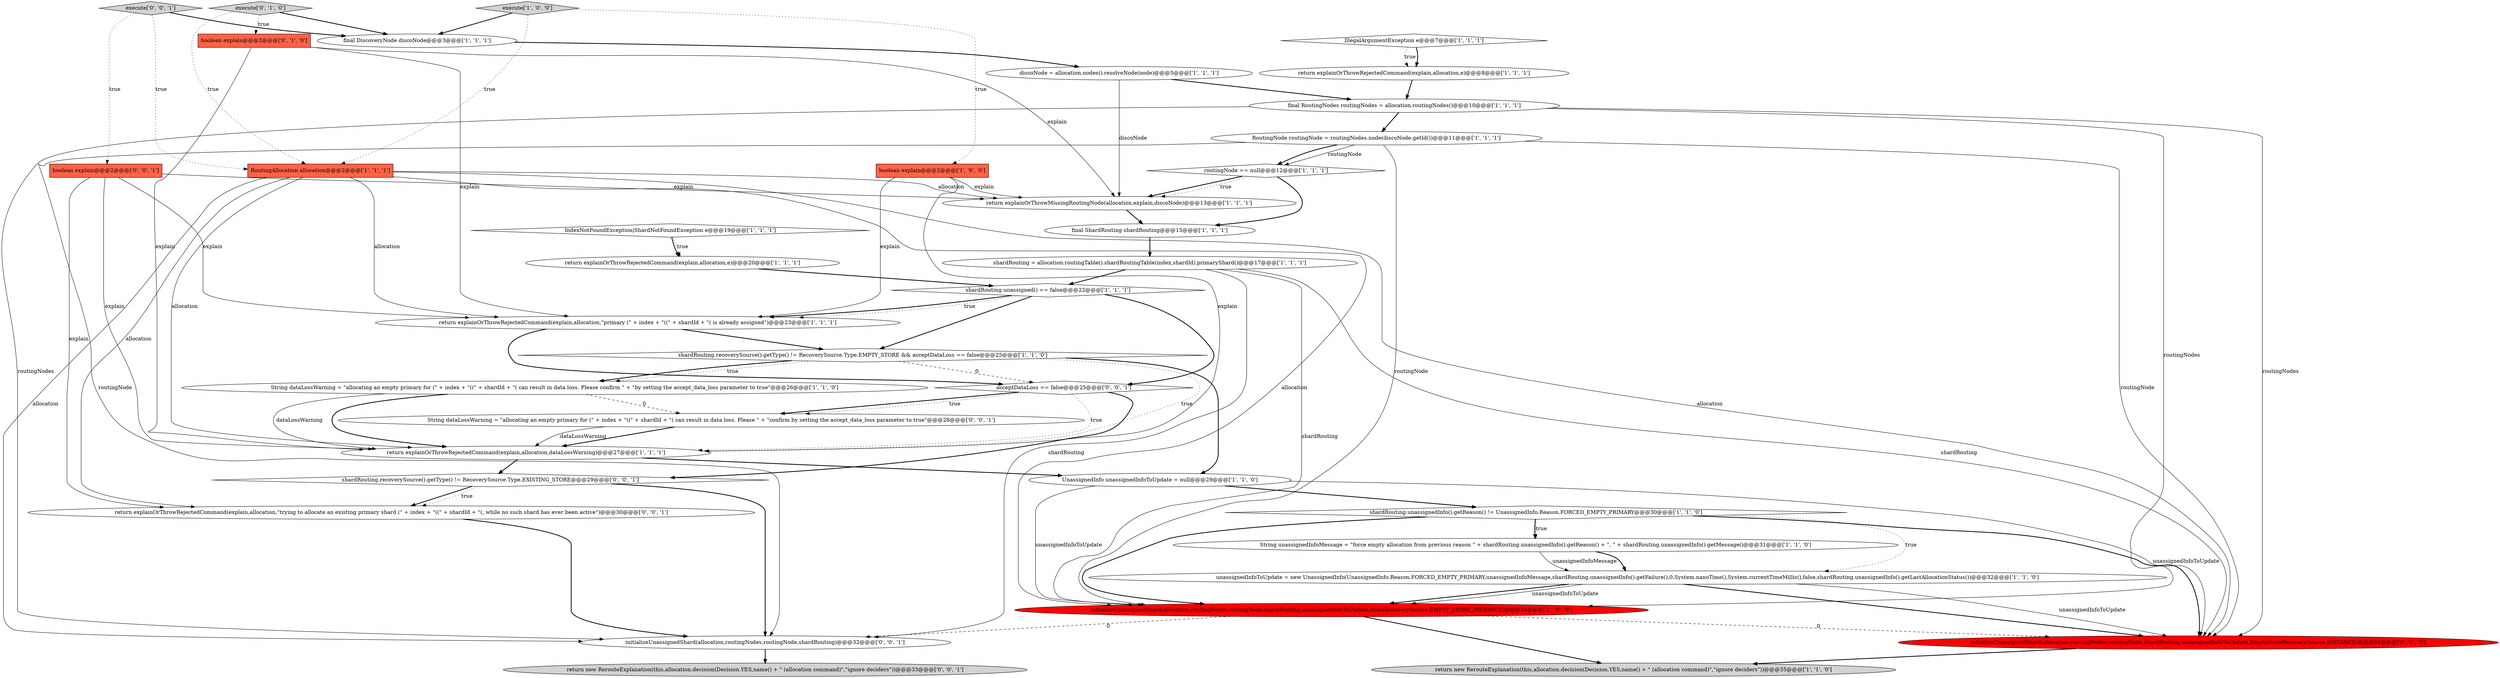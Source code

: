 digraph {
27 [style = filled, label = "boolean explain@@@2@@@['0', '1', '0']", fillcolor = tomato, shape = box image = "AAA0AAABBB2BBB"];
1 [style = filled, label = "UnassignedInfo unassignedInfoToUpdate = null@@@29@@@['1', '1', '0']", fillcolor = white, shape = ellipse image = "AAA0AAABBB1BBB"];
3 [style = filled, label = "String unassignedInfoMessage = \"force empty allocation from previous reason \" + shardRouting.unassignedInfo().getReason() + \", \" + shardRouting.unassignedInfo().getMessage()@@@31@@@['1', '1', '0']", fillcolor = white, shape = ellipse image = "AAA0AAABBB1BBB"];
5 [style = filled, label = "shardRouting.unassigned() == false@@@22@@@['1', '1', '1']", fillcolor = white, shape = diamond image = "AAA0AAABBB1BBB"];
6 [style = filled, label = "IndexNotFoundException|ShardNotFoundException e@@@19@@@['1', '1', '1']", fillcolor = white, shape = diamond image = "AAA0AAABBB1BBB"];
34 [style = filled, label = "return explainOrThrowRejectedCommand(explain,allocation,\"trying to allocate an existing primary shard (\" + index + \"((\" + shardId + \"(, while no such shard has ever been active\")@@@30@@@['0', '0', '1']", fillcolor = white, shape = ellipse image = "AAA0AAABBB3BBB"];
35 [style = filled, label = "execute['0', '0', '1']", fillcolor = lightgray, shape = diamond image = "AAA0AAABBB3BBB"];
22 [style = filled, label = "execute['1', '0', '0']", fillcolor = lightgray, shape = diamond image = "AAA0AAABBB1BBB"];
25 [style = filled, label = "routingNode == null@@@12@@@['1', '1', '1']", fillcolor = white, shape = diamond image = "AAA0AAABBB1BBB"];
29 [style = filled, label = "boolean explain@@@2@@@['0', '0', '1']", fillcolor = tomato, shape = box image = "AAA0AAABBB3BBB"];
24 [style = filled, label = "final RoutingNodes routingNodes = allocation.routingNodes()@@@10@@@['1', '1', '1']", fillcolor = white, shape = ellipse image = "AAA0AAABBB1BBB"];
20 [style = filled, label = "return new RerouteExplanation(this,allocation.decision(Decision.YES,name() + \" (allocation command)\",\"ignore deciders\"))@@@35@@@['1', '1', '0']", fillcolor = lightgray, shape = ellipse image = "AAA0AAABBB1BBB"];
32 [style = filled, label = "shardRouting.recoverySource().getType() != RecoverySource.Type.EXISTING_STORE@@@29@@@['0', '0', '1']", fillcolor = white, shape = diamond image = "AAA0AAABBB3BBB"];
15 [style = filled, label = "return explainOrThrowMissingRoutingNode(allocation,explain,discoNode)@@@13@@@['1', '1', '1']", fillcolor = white, shape = ellipse image = "AAA0AAABBB1BBB"];
33 [style = filled, label = "return new RerouteExplanation(this,allocation.decision(Decision.YES,name() + \" (allocation command)\",\"ignore deciders\"))@@@33@@@['0', '0', '1']", fillcolor = lightgray, shape = ellipse image = "AAA0AAABBB3BBB"];
11 [style = filled, label = "final ShardRouting shardRouting@@@15@@@['1', '1', '1']", fillcolor = white, shape = ellipse image = "AAA0AAABBB1BBB"];
23 [style = filled, label = "RoutingNode routingNode = routingNodes.node(discoNode.getId())@@@11@@@['1', '1', '1']", fillcolor = white, shape = ellipse image = "AAA0AAABBB1BBB"];
18 [style = filled, label = "final DiscoveryNode discoNode@@@3@@@['1', '1', '1']", fillcolor = white, shape = ellipse image = "AAA0AAABBB1BBB"];
2 [style = filled, label = "return explainOrThrowRejectedCommand(explain,allocation,dataLossWarning)@@@27@@@['1', '1', '1']", fillcolor = white, shape = ellipse image = "AAA0AAABBB1BBB"];
0 [style = filled, label = "discoNode = allocation.nodes().resolveNode(node)@@@5@@@['1', '1', '1']", fillcolor = white, shape = ellipse image = "AAA0AAABBB1BBB"];
31 [style = filled, label = "String dataLossWarning = \"allocating an empty primary for (\" + index + \"((\" + shardId + \"( can result in data loss. Please \" + \"confirm by setting the accept_data_loss parameter to true\"@@@26@@@['0', '0', '1']", fillcolor = white, shape = ellipse image = "AAA0AAABBB3BBB"];
36 [style = filled, label = "initializeUnassignedShard(allocation,routingNodes,routingNode,shardRouting)@@@32@@@['0', '0', '1']", fillcolor = white, shape = ellipse image = "AAA0AAABBB3BBB"];
26 [style = filled, label = "execute['0', '1', '0']", fillcolor = lightgray, shape = diamond image = "AAA0AAABBB2BBB"];
4 [style = filled, label = "IllegalArgumentException e@@@7@@@['1', '1', '1']", fillcolor = white, shape = diamond image = "AAA0AAABBB1BBB"];
7 [style = filled, label = "shardRouting.recoverySource().getType() != RecoverySource.Type.EMPTY_STORE && acceptDataLoss == false@@@25@@@['1', '1', '0']", fillcolor = white, shape = diamond image = "AAA0AAABBB1BBB"];
8 [style = filled, label = "String dataLossWarning = \"allocating an empty primary for (\" + index + \"((\" + shardId + \"( can result in data loss. Please confirm \" + \"by setting the accept_data_loss parameter to true\"@@@26@@@['1', '1', '0']", fillcolor = white, shape = ellipse image = "AAA0AAABBB1BBB"];
14 [style = filled, label = "return explainOrThrowRejectedCommand(explain,allocation,e)@@@8@@@['1', '1', '1']", fillcolor = white, shape = ellipse image = "AAA0AAABBB1BBB"];
9 [style = filled, label = "shardRouting.unassignedInfo().getReason() != UnassignedInfo.Reason.FORCED_EMPTY_PRIMARY@@@30@@@['1', '1', '0']", fillcolor = white, shape = diamond image = "AAA0AAABBB1BBB"];
17 [style = filled, label = "RoutingAllocation allocation@@@2@@@['1', '1', '1']", fillcolor = tomato, shape = box image = "AAA0AAABBB1BBB"];
12 [style = filled, label = "shardRouting = allocation.routingTable().shardRoutingTable(index,shardId).primaryShard()@@@17@@@['1', '1', '1']", fillcolor = white, shape = ellipse image = "AAA0AAABBB1BBB"];
30 [style = filled, label = "acceptDataLoss == false@@@25@@@['0', '0', '1']", fillcolor = white, shape = diamond image = "AAA0AAABBB3BBB"];
10 [style = filled, label = "boolean explain@@@2@@@['1', '0', '0']", fillcolor = tomato, shape = box image = "AAA0AAABBB1BBB"];
19 [style = filled, label = "return explainOrThrowRejectedCommand(explain,allocation,e)@@@20@@@['1', '1', '1']", fillcolor = white, shape = ellipse image = "AAA0AAABBB1BBB"];
28 [style = filled, label = "initializeUnassignedShard(allocation,routingNodes,routingNode,shardRouting,unassignedInfoToUpdate,EmptyStoreRecoverySource.INSTANCE)@@@34@@@['0', '1', '0']", fillcolor = red, shape = ellipse image = "AAA1AAABBB2BBB"];
21 [style = filled, label = "return explainOrThrowRejectedCommand(explain,allocation,\"primary (\" + index + \"((\" + shardId + \"( is already assigned\")@@@23@@@['1', '1', '1']", fillcolor = white, shape = ellipse image = "AAA0AAABBB1BBB"];
13 [style = filled, label = "unassignedInfoToUpdate = new UnassignedInfo(UnassignedInfo.Reason.FORCED_EMPTY_PRIMARY,unassignedInfoMessage,shardRouting.unassignedInfo().getFailure(),0,System.nanoTime(),System.currentTimeMillis(),false,shardRouting.unassignedInfo().getLastAllocationStatus())@@@32@@@['1', '1', '0']", fillcolor = white, shape = ellipse image = "AAA0AAABBB1BBB"];
16 [style = filled, label = "initializeUnassignedShard(allocation,routingNodes,routingNode,shardRouting,unassignedInfoToUpdate,StoreRecoverySource.EMPTY_STORE_INSTANCE)@@@34@@@['1', '0', '0']", fillcolor = red, shape = ellipse image = "AAA1AAABBB1BBB"];
17->16 [style = solid, label="allocation"];
14->24 [style = bold, label=""];
12->5 [style = bold, label=""];
28->20 [style = bold, label=""];
17->36 [style = solid, label="allocation"];
24->16 [style = solid, label="routingNodes"];
32->34 [style = bold, label=""];
21->30 [style = bold, label=""];
7->8 [style = bold, label=""];
36->33 [style = bold, label=""];
6->19 [style = dotted, label="true"];
9->16 [style = bold, label=""];
30->2 [style = dotted, label="true"];
19->5 [style = bold, label=""];
13->28 [style = solid, label="unassignedInfoToUpdate"];
15->11 [style = bold, label=""];
0->24 [style = bold, label=""];
25->15 [style = bold, label=""];
2->32 [style = bold, label=""];
5->30 [style = bold, label=""];
12->28 [style = solid, label="shardRouting"];
16->28 [style = dashed, label="0"];
18->0 [style = bold, label=""];
29->21 [style = solid, label="explain"];
23->25 [style = bold, label=""];
7->1 [style = bold, label=""];
35->18 [style = bold, label=""];
31->2 [style = bold, label=""];
11->12 [style = bold, label=""];
10->21 [style = solid, label="explain"];
23->28 [style = solid, label="routingNode"];
13->16 [style = bold, label=""];
23->16 [style = solid, label="routingNode"];
5->21 [style = bold, label=""];
25->15 [style = dotted, label="true"];
22->18 [style = bold, label=""];
17->15 [style = solid, label="allocation"];
24->28 [style = solid, label="routingNodes"];
34->36 [style = bold, label=""];
9->13 [style = dotted, label="true"];
21->7 [style = bold, label=""];
5->7 [style = bold, label=""];
32->36 [style = bold, label=""];
7->8 [style = dotted, label="true"];
16->20 [style = bold, label=""];
9->3 [style = dotted, label="true"];
35->29 [style = dotted, label="true"];
7->2 [style = dotted, label="true"];
4->14 [style = bold, label=""];
23->25 [style = solid, label="routingNode"];
32->34 [style = dotted, label="true"];
2->1 [style = bold, label=""];
17->28 [style = solid, label="allocation"];
26->27 [style = dotted, label="true"];
0->15 [style = solid, label="discoNode"];
1->28 [style = solid, label="unassignedInfoToUpdate"];
30->32 [style = bold, label=""];
17->34 [style = solid, label="allocation"];
1->9 [style = bold, label=""];
23->36 [style = solid, label="routingNode"];
9->28 [style = bold, label=""];
8->2 [style = solid, label="dataLossWarning"];
29->15 [style = solid, label="explain"];
8->2 [style = bold, label=""];
30->31 [style = bold, label=""];
26->17 [style = dotted, label="true"];
16->36 [style = dashed, label="0"];
9->3 [style = bold, label=""];
5->21 [style = dotted, label="true"];
27->2 [style = solid, label="explain"];
17->21 [style = solid, label="allocation"];
29->34 [style = solid, label="explain"];
30->31 [style = dotted, label="true"];
24->23 [style = bold, label=""];
31->2 [style = solid, label="dataLossWarning"];
22->10 [style = dotted, label="true"];
12->36 [style = solid, label="shardRouting"];
3->13 [style = solid, label="unassignedInfoMessage"];
13->16 [style = solid, label="unassignedInfoToUpdate"];
6->19 [style = bold, label=""];
4->14 [style = dotted, label="true"];
24->36 [style = solid, label="routingNodes"];
10->2 [style = solid, label="explain"];
29->2 [style = solid, label="explain"];
25->11 [style = bold, label=""];
7->30 [style = dashed, label="0"];
3->13 [style = bold, label=""];
35->17 [style = dotted, label="true"];
22->17 [style = dotted, label="true"];
1->16 [style = solid, label="unassignedInfoToUpdate"];
8->31 [style = dashed, label="0"];
12->16 [style = solid, label="shardRouting"];
27->15 [style = solid, label="explain"];
10->15 [style = solid, label="explain"];
27->21 [style = solid, label="explain"];
17->2 [style = solid, label="allocation"];
13->28 [style = bold, label=""];
26->18 [style = bold, label=""];
}
